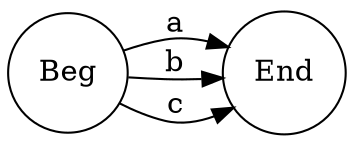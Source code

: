 digraph tokex {
	labelloc="t";
	label="";
	graph [dpi=200];
	rankdir=LR;
	fontname="Helvetica";
	edge [arrowhead=normal,arrowtail=dot];
	node [shape=circle];
	# Auto-generated by Tokex.

	Beg [label="Beg"];
	End [label="End"];
	Beg -> End [label="a"];
	Beg -> End [label="b"];
	Beg -> End [label="c"];
}
